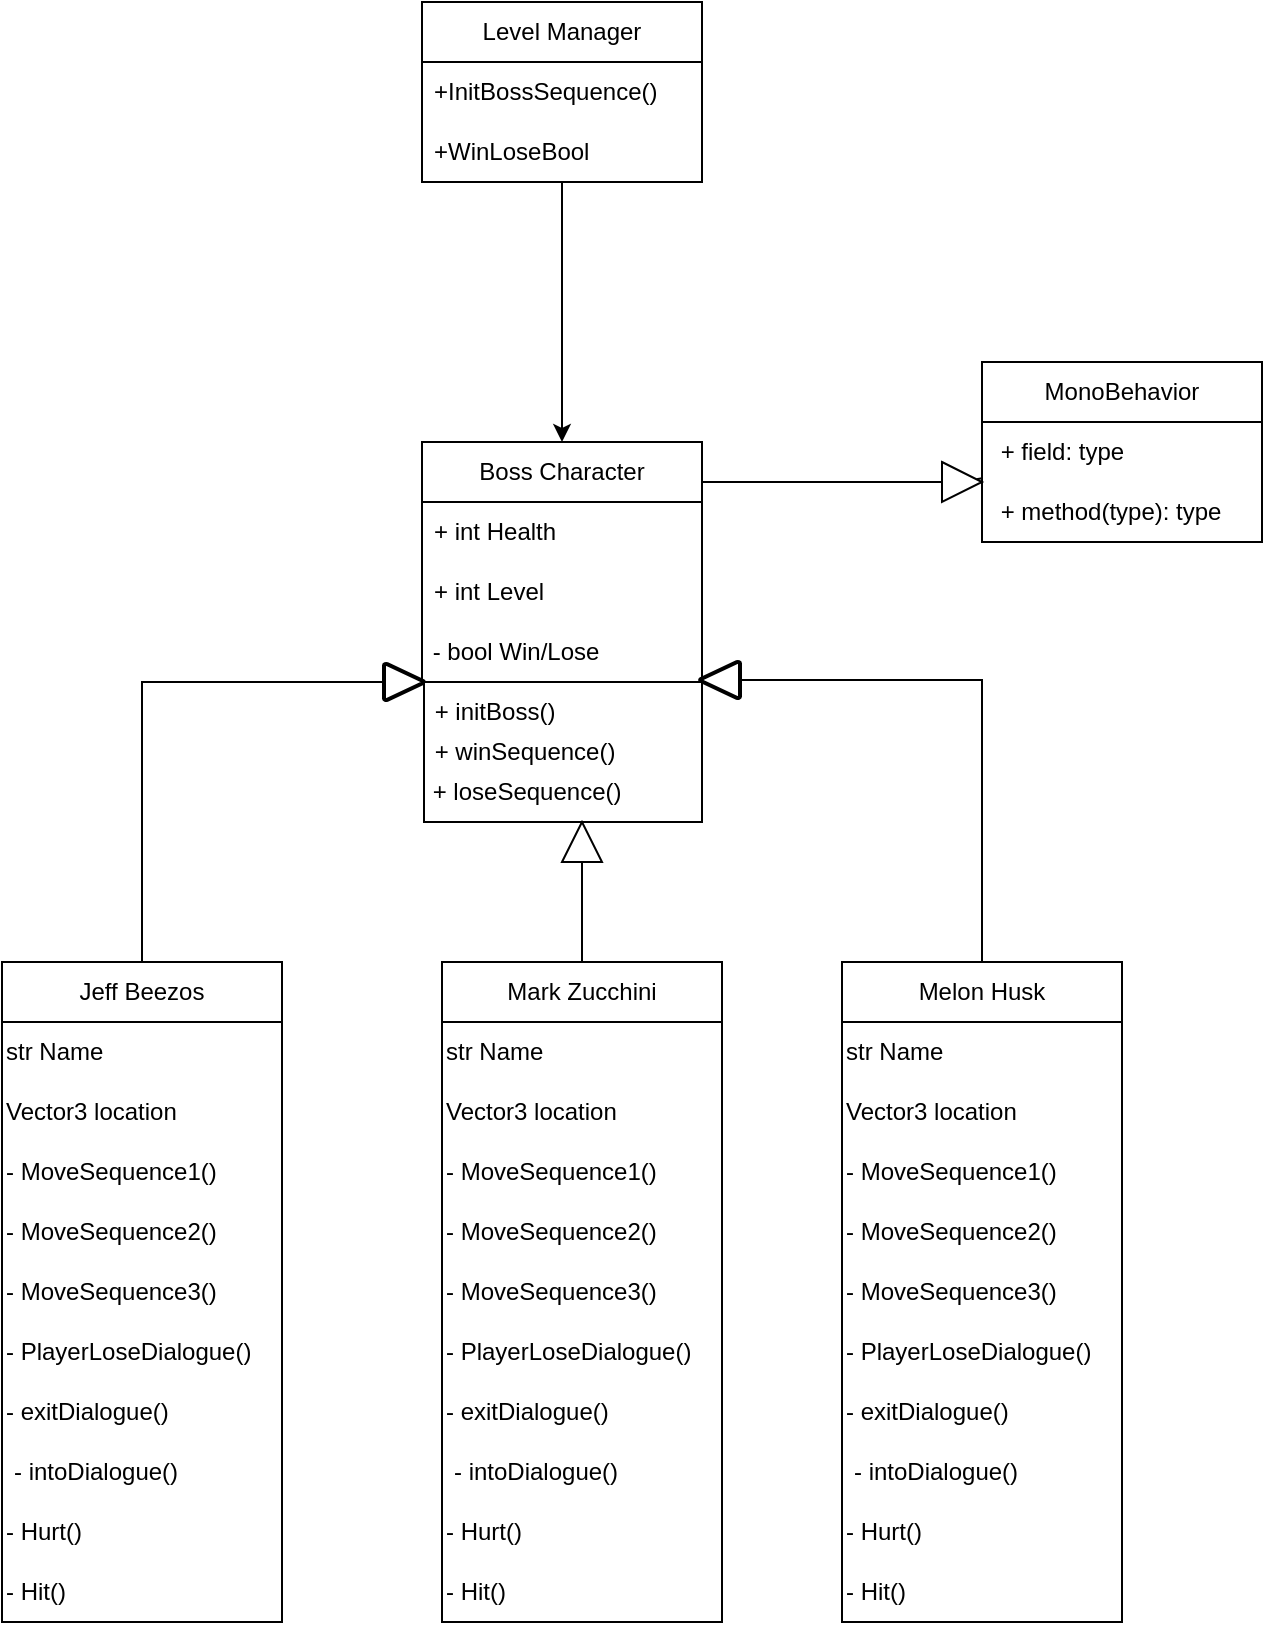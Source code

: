 <mxfile version="26.0.11">
  <diagram name="Page-1" id="JGW64n3bU-a4itc5jbn4">
    <mxGraphModel dx="954" dy="647" grid="1" gridSize="10" guides="1" tooltips="1" connect="1" arrows="1" fold="1" page="1" pageScale="1" pageWidth="850" pageHeight="1100" math="0" shadow="0">
      <root>
        <mxCell id="0" />
        <mxCell id="1" parent="0" />
        <mxCell id="Dxtvig9augjDvCzp3i8t-32" value="" style="edgeStyle=orthogonalEdgeStyle;rounded=0;orthogonalLoop=1;jettySize=auto;html=1;entryX=0.5;entryY=0;entryDx=0;entryDy=0;" edge="1" parent="1" source="Dxtvig9augjDvCzp3i8t-9" target="Dxtvig9augjDvCzp3i8t-27">
          <mxGeometry relative="1" as="geometry">
            <mxPoint x="410" y="340" as="targetPoint" />
            <Array as="points" />
          </mxGeometry>
        </mxCell>
        <mxCell id="Dxtvig9augjDvCzp3i8t-9" value="Level Manager" style="swimlane;fontStyle=0;childLayout=stackLayout;horizontal=1;startSize=30;horizontalStack=0;resizeParent=1;resizeParentMax=0;resizeLast=0;collapsible=1;marginBottom=0;whiteSpace=wrap;html=1;" vertex="1" parent="1">
          <mxGeometry x="340" y="160" width="140" height="90" as="geometry" />
        </mxCell>
        <mxCell id="Dxtvig9augjDvCzp3i8t-10" value="+InitBossSequence()" style="text;strokeColor=none;fillColor=none;align=left;verticalAlign=middle;spacingLeft=4;spacingRight=4;overflow=hidden;points=[[0,0.5],[1,0.5]];portConstraint=eastwest;rotatable=0;whiteSpace=wrap;html=1;" vertex="1" parent="Dxtvig9augjDvCzp3i8t-9">
          <mxGeometry y="30" width="140" height="30" as="geometry" />
        </mxCell>
        <mxCell id="Dxtvig9augjDvCzp3i8t-11" value="+WinLoseBool" style="text;strokeColor=none;fillColor=none;align=left;verticalAlign=middle;spacingLeft=4;spacingRight=4;overflow=hidden;points=[[0,0.5],[1,0.5]];portConstraint=eastwest;rotatable=0;whiteSpace=wrap;html=1;" vertex="1" parent="Dxtvig9augjDvCzp3i8t-9">
          <mxGeometry y="60" width="140" height="30" as="geometry" />
        </mxCell>
        <mxCell id="Dxtvig9augjDvCzp3i8t-27" value="Boss Character" style="swimlane;fontStyle=0;childLayout=stackLayout;horizontal=1;startSize=30;horizontalStack=0;resizeParent=1;resizeParentMax=0;resizeLast=0;collapsible=1;marginBottom=0;whiteSpace=wrap;html=1;" vertex="1" parent="1">
          <mxGeometry x="340" y="380" width="140" height="120" as="geometry" />
        </mxCell>
        <mxCell id="Dxtvig9augjDvCzp3i8t-28" value="+ int Health" style="text;strokeColor=none;fillColor=none;align=left;verticalAlign=middle;spacingLeft=4;spacingRight=4;overflow=hidden;points=[[0,0.5],[1,0.5]];portConstraint=eastwest;rotatable=0;whiteSpace=wrap;html=1;" vertex="1" parent="Dxtvig9augjDvCzp3i8t-27">
          <mxGeometry y="30" width="140" height="30" as="geometry" />
        </mxCell>
        <mxCell id="Dxtvig9augjDvCzp3i8t-29" value="+ int Level" style="text;strokeColor=none;fillColor=none;align=left;verticalAlign=middle;spacingLeft=4;spacingRight=4;overflow=hidden;points=[[0,0.5],[1,0.5]];portConstraint=eastwest;rotatable=0;whiteSpace=wrap;html=1;" vertex="1" parent="Dxtvig9augjDvCzp3i8t-27">
          <mxGeometry y="60" width="140" height="30" as="geometry" />
        </mxCell>
        <mxCell id="Dxtvig9augjDvCzp3i8t-45" value="&amp;nbsp;- bool Win/Lose" style="text;html=1;align=left;verticalAlign=middle;whiteSpace=wrap;rounded=0;" vertex="1" parent="Dxtvig9augjDvCzp3i8t-27">
          <mxGeometry y="90" width="140" height="30" as="geometry" />
        </mxCell>
        <mxCell id="Dxtvig9augjDvCzp3i8t-47" value="Jeff Beezos" style="swimlane;fontStyle=0;childLayout=stackLayout;horizontal=1;startSize=30;horizontalStack=0;resizeParent=1;resizeParentMax=0;resizeLast=0;collapsible=1;marginBottom=0;whiteSpace=wrap;html=1;" vertex="1" parent="1">
          <mxGeometry x="130" y="640" width="140" height="330" as="geometry" />
        </mxCell>
        <mxCell id="Dxtvig9augjDvCzp3i8t-98" value="str Name" style="text;html=1;align=left;verticalAlign=middle;whiteSpace=wrap;rounded=0;" vertex="1" parent="Dxtvig9augjDvCzp3i8t-47">
          <mxGeometry y="30" width="140" height="30" as="geometry" />
        </mxCell>
        <mxCell id="Dxtvig9augjDvCzp3i8t-99" value="Vector3 location" style="text;html=1;align=left;verticalAlign=middle;whiteSpace=wrap;rounded=0;" vertex="1" parent="Dxtvig9augjDvCzp3i8t-47">
          <mxGeometry y="60" width="140" height="30" as="geometry" />
        </mxCell>
        <mxCell id="Dxtvig9augjDvCzp3i8t-50" value="- MoveSequence1()" style="text;html=1;align=left;verticalAlign=middle;whiteSpace=wrap;rounded=0;" vertex="1" parent="Dxtvig9augjDvCzp3i8t-47">
          <mxGeometry y="90" width="140" height="30" as="geometry" />
        </mxCell>
        <mxCell id="Dxtvig9augjDvCzp3i8t-51" value="- MoveSequence2()" style="text;html=1;align=left;verticalAlign=middle;whiteSpace=wrap;rounded=0;" vertex="1" parent="Dxtvig9augjDvCzp3i8t-47">
          <mxGeometry y="120" width="140" height="30" as="geometry" />
        </mxCell>
        <mxCell id="Dxtvig9augjDvCzp3i8t-52" value="- MoveSequence3()" style="text;html=1;align=left;verticalAlign=middle;whiteSpace=wrap;rounded=0;" vertex="1" parent="Dxtvig9augjDvCzp3i8t-47">
          <mxGeometry y="150" width="140" height="30" as="geometry" />
        </mxCell>
        <mxCell id="Dxtvig9augjDvCzp3i8t-101" value="- PlayerLoseDialogue()" style="text;html=1;align=left;verticalAlign=middle;whiteSpace=wrap;rounded=0;" vertex="1" parent="Dxtvig9augjDvCzp3i8t-47">
          <mxGeometry y="180" width="140" height="30" as="geometry" />
        </mxCell>
        <mxCell id="Dxtvig9augjDvCzp3i8t-100" value="- exitDialogue()" style="text;html=1;align=left;verticalAlign=middle;whiteSpace=wrap;rounded=0;" vertex="1" parent="Dxtvig9augjDvCzp3i8t-47">
          <mxGeometry y="210" width="140" height="30" as="geometry" />
        </mxCell>
        <mxCell id="Dxtvig9augjDvCzp3i8t-53" value="- intoDialogue()" style="text;strokeColor=none;fillColor=none;align=left;verticalAlign=middle;spacingLeft=4;spacingRight=4;overflow=hidden;points=[[0,0.5],[1,0.5]];portConstraint=eastwest;rotatable=0;whiteSpace=wrap;html=1;" vertex="1" parent="Dxtvig9augjDvCzp3i8t-47">
          <mxGeometry y="240" width="140" height="30" as="geometry" />
        </mxCell>
        <mxCell id="Dxtvig9augjDvCzp3i8t-103" value="- Hurt()" style="text;html=1;align=left;verticalAlign=middle;whiteSpace=wrap;rounded=0;" vertex="1" parent="Dxtvig9augjDvCzp3i8t-47">
          <mxGeometry y="270" width="140" height="30" as="geometry" />
        </mxCell>
        <mxCell id="Dxtvig9augjDvCzp3i8t-104" value="- Hit()" style="text;html=1;align=left;verticalAlign=middle;whiteSpace=wrap;rounded=0;" vertex="1" parent="Dxtvig9augjDvCzp3i8t-47">
          <mxGeometry y="300" width="140" height="30" as="geometry" />
        </mxCell>
        <mxCell id="Dxtvig9augjDvCzp3i8t-76" value="" style="group" vertex="1" connectable="0" parent="1">
          <mxGeometry x="200" y="491" width="141" height="18" as="geometry" />
        </mxCell>
        <mxCell id="Dxtvig9augjDvCzp3i8t-70" value="" style="strokeWidth=2;html=1;shape=mxgraph.flowchart.merge_or_storage;whiteSpace=wrap;rotation=-90;" vertex="1" parent="Dxtvig9augjDvCzp3i8t-76">
          <mxGeometry x="122" y="-1" width="18" height="20" as="geometry" />
        </mxCell>
        <mxCell id="Dxtvig9augjDvCzp3i8t-73" value="" style="endArrow=none;html=1;rounded=0;entryX=0.5;entryY=0;entryDx=0;entryDy=0;exitX=0.5;exitY=0;exitDx=0;exitDy=0;exitPerimeter=0;" edge="1" parent="Dxtvig9augjDvCzp3i8t-76" source="Dxtvig9augjDvCzp3i8t-70" target="Dxtvig9augjDvCzp3i8t-47">
          <mxGeometry width="50" height="50" relative="1" as="geometry">
            <mxPoint x="80" y="-1" as="sourcePoint" />
            <mxPoint x="40" y="59" as="targetPoint" />
            <Array as="points">
              <mxPoint y="9" />
            </Array>
          </mxGeometry>
        </mxCell>
        <mxCell id="Dxtvig9augjDvCzp3i8t-78" value="" style="strokeWidth=2;html=1;shape=mxgraph.flowchart.merge_or_storage;whiteSpace=wrap;rotation=90;" vertex="1" parent="1">
          <mxGeometry x="480" y="489" width="18" height="20" as="geometry" />
        </mxCell>
        <mxCell id="Dxtvig9augjDvCzp3i8t-79" value="" style="endArrow=none;html=1;rounded=0;entryX=0.5;entryY=0;entryDx=0;entryDy=0;exitX=0.5;exitY=0;exitDx=0;exitDy=0;exitPerimeter=0;" edge="1" parent="1" source="Dxtvig9augjDvCzp3i8t-78">
          <mxGeometry width="50" height="50" relative="1" as="geometry">
            <mxPoint x="640" y="470" as="sourcePoint" />
            <mxPoint x="620" y="640" as="targetPoint" />
            <Array as="points">
              <mxPoint x="620" y="499" />
            </Array>
          </mxGeometry>
        </mxCell>
        <mxCell id="Dxtvig9augjDvCzp3i8t-83" value="" style="rounded=0;whiteSpace=wrap;html=1;" vertex="1" parent="1">
          <mxGeometry x="341" y="500" width="139" height="70" as="geometry" />
        </mxCell>
        <mxCell id="Dxtvig9augjDvCzp3i8t-84" value="&amp;nbsp;+ initBoss()" style="text;html=1;align=left;verticalAlign=middle;whiteSpace=wrap;rounded=0;" vertex="1" parent="1">
          <mxGeometry x="341" y="500" width="139" height="30" as="geometry" />
        </mxCell>
        <mxCell id="Dxtvig9augjDvCzp3i8t-85" value="&amp;nbsp;+ winSequence()" style="text;html=1;align=left;verticalAlign=middle;whiteSpace=wrap;rounded=0;" vertex="1" parent="1">
          <mxGeometry x="341" y="520" width="139" height="30" as="geometry" />
        </mxCell>
        <mxCell id="Dxtvig9augjDvCzp3i8t-86" value="&amp;nbsp;+ loseSequence()" style="text;html=1;align=left;verticalAlign=middle;whiteSpace=wrap;rounded=0;" vertex="1" parent="1">
          <mxGeometry x="340" y="540" width="140" height="30" as="geometry" />
        </mxCell>
        <mxCell id="Dxtvig9augjDvCzp3i8t-87" value="" style="endArrow=none;html=1;rounded=0;" edge="1" parent="1" source="Dxtvig9augjDvCzp3i8t-92" target="Dxtvig9augjDvCzp3i8t-88">
          <mxGeometry width="50" height="50" relative="1" as="geometry">
            <mxPoint x="480" y="400" as="sourcePoint" />
            <mxPoint x="600" y="400" as="targetPoint" />
          </mxGeometry>
        </mxCell>
        <mxCell id="Dxtvig9augjDvCzp3i8t-88" value="MonoBehavior" style="swimlane;fontStyle=0;childLayout=stackLayout;horizontal=1;startSize=30;horizontalStack=0;resizeParent=1;resizeParentMax=0;resizeLast=0;collapsible=1;marginBottom=0;whiteSpace=wrap;html=1;" vertex="1" parent="1">
          <mxGeometry x="620" y="340" width="140" height="90" as="geometry" />
        </mxCell>
        <mxCell id="Dxtvig9augjDvCzp3i8t-89" value="&amp;nbsp;+ field: type" style="text;strokeColor=none;fillColor=none;align=left;verticalAlign=middle;spacingLeft=4;spacingRight=4;overflow=hidden;points=[[0,0.5],[1,0.5]];portConstraint=eastwest;rotatable=0;whiteSpace=wrap;html=1;" vertex="1" parent="Dxtvig9augjDvCzp3i8t-88">
          <mxGeometry y="30" width="140" height="30" as="geometry" />
        </mxCell>
        <mxCell id="Dxtvig9augjDvCzp3i8t-90" value="&amp;nbsp;+ method(type): type" style="text;strokeColor=none;fillColor=none;align=left;verticalAlign=middle;spacingLeft=4;spacingRight=4;overflow=hidden;points=[[0,0.5],[1,0.5]];portConstraint=eastwest;rotatable=0;whiteSpace=wrap;html=1;" vertex="1" parent="Dxtvig9augjDvCzp3i8t-88">
          <mxGeometry y="60" width="140" height="30" as="geometry" />
        </mxCell>
        <mxCell id="Dxtvig9augjDvCzp3i8t-93" value="" style="endArrow=none;html=1;rounded=0;" edge="1" parent="1" target="Dxtvig9augjDvCzp3i8t-92">
          <mxGeometry width="50" height="50" relative="1" as="geometry">
            <mxPoint x="480" y="400" as="sourcePoint" />
            <mxPoint x="620" y="400" as="targetPoint" />
          </mxGeometry>
        </mxCell>
        <mxCell id="Dxtvig9augjDvCzp3i8t-92" value="" style="triangle;whiteSpace=wrap;html=1;" vertex="1" parent="1">
          <mxGeometry x="600" y="390" width="20" height="20" as="geometry" />
        </mxCell>
        <mxCell id="Dxtvig9augjDvCzp3i8t-94" value="" style="endArrow=none;html=1;rounded=0;exitX=0.5;exitY=0;exitDx=0;exitDy=0;" edge="1" parent="1" target="Dxtvig9augjDvCzp3i8t-95">
          <mxGeometry width="50" height="50" relative="1" as="geometry">
            <mxPoint x="420" y="640" as="sourcePoint" />
            <mxPoint x="530" y="600" as="targetPoint" />
          </mxGeometry>
        </mxCell>
        <mxCell id="Dxtvig9augjDvCzp3i8t-95" value="" style="triangle;whiteSpace=wrap;html=1;rotation=-90;" vertex="1" parent="1">
          <mxGeometry x="410" y="570" width="20" height="20" as="geometry" />
        </mxCell>
        <mxCell id="Dxtvig9augjDvCzp3i8t-105" value="Mark Zucchini" style="swimlane;fontStyle=0;childLayout=stackLayout;horizontal=1;startSize=30;horizontalStack=0;resizeParent=1;resizeParentMax=0;resizeLast=0;collapsible=1;marginBottom=0;whiteSpace=wrap;html=1;" vertex="1" parent="1">
          <mxGeometry x="350" y="640" width="140" height="330" as="geometry" />
        </mxCell>
        <mxCell id="Dxtvig9augjDvCzp3i8t-106" value="str Name" style="text;html=1;align=left;verticalAlign=middle;whiteSpace=wrap;rounded=0;" vertex="1" parent="Dxtvig9augjDvCzp3i8t-105">
          <mxGeometry y="30" width="140" height="30" as="geometry" />
        </mxCell>
        <mxCell id="Dxtvig9augjDvCzp3i8t-107" value="Vector3 location" style="text;html=1;align=left;verticalAlign=middle;whiteSpace=wrap;rounded=0;" vertex="1" parent="Dxtvig9augjDvCzp3i8t-105">
          <mxGeometry y="60" width="140" height="30" as="geometry" />
        </mxCell>
        <mxCell id="Dxtvig9augjDvCzp3i8t-108" value="- MoveSequence1()" style="text;html=1;align=left;verticalAlign=middle;whiteSpace=wrap;rounded=0;" vertex="1" parent="Dxtvig9augjDvCzp3i8t-105">
          <mxGeometry y="90" width="140" height="30" as="geometry" />
        </mxCell>
        <mxCell id="Dxtvig9augjDvCzp3i8t-109" value="- MoveSequence2()" style="text;html=1;align=left;verticalAlign=middle;whiteSpace=wrap;rounded=0;" vertex="1" parent="Dxtvig9augjDvCzp3i8t-105">
          <mxGeometry y="120" width="140" height="30" as="geometry" />
        </mxCell>
        <mxCell id="Dxtvig9augjDvCzp3i8t-110" value="- MoveSequence3()" style="text;html=1;align=left;verticalAlign=middle;whiteSpace=wrap;rounded=0;" vertex="1" parent="Dxtvig9augjDvCzp3i8t-105">
          <mxGeometry y="150" width="140" height="30" as="geometry" />
        </mxCell>
        <mxCell id="Dxtvig9augjDvCzp3i8t-111" value="- PlayerLoseDialogue()" style="text;html=1;align=left;verticalAlign=middle;whiteSpace=wrap;rounded=0;" vertex="1" parent="Dxtvig9augjDvCzp3i8t-105">
          <mxGeometry y="180" width="140" height="30" as="geometry" />
        </mxCell>
        <mxCell id="Dxtvig9augjDvCzp3i8t-112" value="- exitDialogue()" style="text;html=1;align=left;verticalAlign=middle;whiteSpace=wrap;rounded=0;" vertex="1" parent="Dxtvig9augjDvCzp3i8t-105">
          <mxGeometry y="210" width="140" height="30" as="geometry" />
        </mxCell>
        <mxCell id="Dxtvig9augjDvCzp3i8t-113" value="- intoDialogue()" style="text;strokeColor=none;fillColor=none;align=left;verticalAlign=middle;spacingLeft=4;spacingRight=4;overflow=hidden;points=[[0,0.5],[1,0.5]];portConstraint=eastwest;rotatable=0;whiteSpace=wrap;html=1;" vertex="1" parent="Dxtvig9augjDvCzp3i8t-105">
          <mxGeometry y="240" width="140" height="30" as="geometry" />
        </mxCell>
        <mxCell id="Dxtvig9augjDvCzp3i8t-114" value="- Hurt()" style="text;html=1;align=left;verticalAlign=middle;whiteSpace=wrap;rounded=0;" vertex="1" parent="Dxtvig9augjDvCzp3i8t-105">
          <mxGeometry y="270" width="140" height="30" as="geometry" />
        </mxCell>
        <mxCell id="Dxtvig9augjDvCzp3i8t-115" value="- Hit()" style="text;html=1;align=left;verticalAlign=middle;whiteSpace=wrap;rounded=0;" vertex="1" parent="Dxtvig9augjDvCzp3i8t-105">
          <mxGeometry y="300" width="140" height="30" as="geometry" />
        </mxCell>
        <mxCell id="Dxtvig9augjDvCzp3i8t-116" value="Melon Husk" style="swimlane;fontStyle=0;childLayout=stackLayout;horizontal=1;startSize=30;horizontalStack=0;resizeParent=1;resizeParentMax=0;resizeLast=0;collapsible=1;marginBottom=0;whiteSpace=wrap;html=1;" vertex="1" parent="1">
          <mxGeometry x="550" y="640" width="140" height="330" as="geometry" />
        </mxCell>
        <mxCell id="Dxtvig9augjDvCzp3i8t-117" value="str Name" style="text;html=1;align=left;verticalAlign=middle;whiteSpace=wrap;rounded=0;" vertex="1" parent="Dxtvig9augjDvCzp3i8t-116">
          <mxGeometry y="30" width="140" height="30" as="geometry" />
        </mxCell>
        <mxCell id="Dxtvig9augjDvCzp3i8t-118" value="Vector3 location" style="text;html=1;align=left;verticalAlign=middle;whiteSpace=wrap;rounded=0;" vertex="1" parent="Dxtvig9augjDvCzp3i8t-116">
          <mxGeometry y="60" width="140" height="30" as="geometry" />
        </mxCell>
        <mxCell id="Dxtvig9augjDvCzp3i8t-119" value="- MoveSequence1()" style="text;html=1;align=left;verticalAlign=middle;whiteSpace=wrap;rounded=0;" vertex="1" parent="Dxtvig9augjDvCzp3i8t-116">
          <mxGeometry y="90" width="140" height="30" as="geometry" />
        </mxCell>
        <mxCell id="Dxtvig9augjDvCzp3i8t-120" value="- MoveSequence2()" style="text;html=1;align=left;verticalAlign=middle;whiteSpace=wrap;rounded=0;" vertex="1" parent="Dxtvig9augjDvCzp3i8t-116">
          <mxGeometry y="120" width="140" height="30" as="geometry" />
        </mxCell>
        <mxCell id="Dxtvig9augjDvCzp3i8t-121" value="- MoveSequence3()" style="text;html=1;align=left;verticalAlign=middle;whiteSpace=wrap;rounded=0;" vertex="1" parent="Dxtvig9augjDvCzp3i8t-116">
          <mxGeometry y="150" width="140" height="30" as="geometry" />
        </mxCell>
        <mxCell id="Dxtvig9augjDvCzp3i8t-122" value="- PlayerLoseDialogue()" style="text;html=1;align=left;verticalAlign=middle;whiteSpace=wrap;rounded=0;" vertex="1" parent="Dxtvig9augjDvCzp3i8t-116">
          <mxGeometry y="180" width="140" height="30" as="geometry" />
        </mxCell>
        <mxCell id="Dxtvig9augjDvCzp3i8t-123" value="- exitDialogue()" style="text;html=1;align=left;verticalAlign=middle;whiteSpace=wrap;rounded=0;" vertex="1" parent="Dxtvig9augjDvCzp3i8t-116">
          <mxGeometry y="210" width="140" height="30" as="geometry" />
        </mxCell>
        <mxCell id="Dxtvig9augjDvCzp3i8t-124" value="- intoDialogue()" style="text;strokeColor=none;fillColor=none;align=left;verticalAlign=middle;spacingLeft=4;spacingRight=4;overflow=hidden;points=[[0,0.5],[1,0.5]];portConstraint=eastwest;rotatable=0;whiteSpace=wrap;html=1;" vertex="1" parent="Dxtvig9augjDvCzp3i8t-116">
          <mxGeometry y="240" width="140" height="30" as="geometry" />
        </mxCell>
        <mxCell id="Dxtvig9augjDvCzp3i8t-125" value="- Hurt()" style="text;html=1;align=left;verticalAlign=middle;whiteSpace=wrap;rounded=0;" vertex="1" parent="Dxtvig9augjDvCzp3i8t-116">
          <mxGeometry y="270" width="140" height="30" as="geometry" />
        </mxCell>
        <mxCell id="Dxtvig9augjDvCzp3i8t-126" value="- Hit()" style="text;html=1;align=left;verticalAlign=middle;whiteSpace=wrap;rounded=0;" vertex="1" parent="Dxtvig9augjDvCzp3i8t-116">
          <mxGeometry y="300" width="140" height="30" as="geometry" />
        </mxCell>
      </root>
    </mxGraphModel>
  </diagram>
</mxfile>
